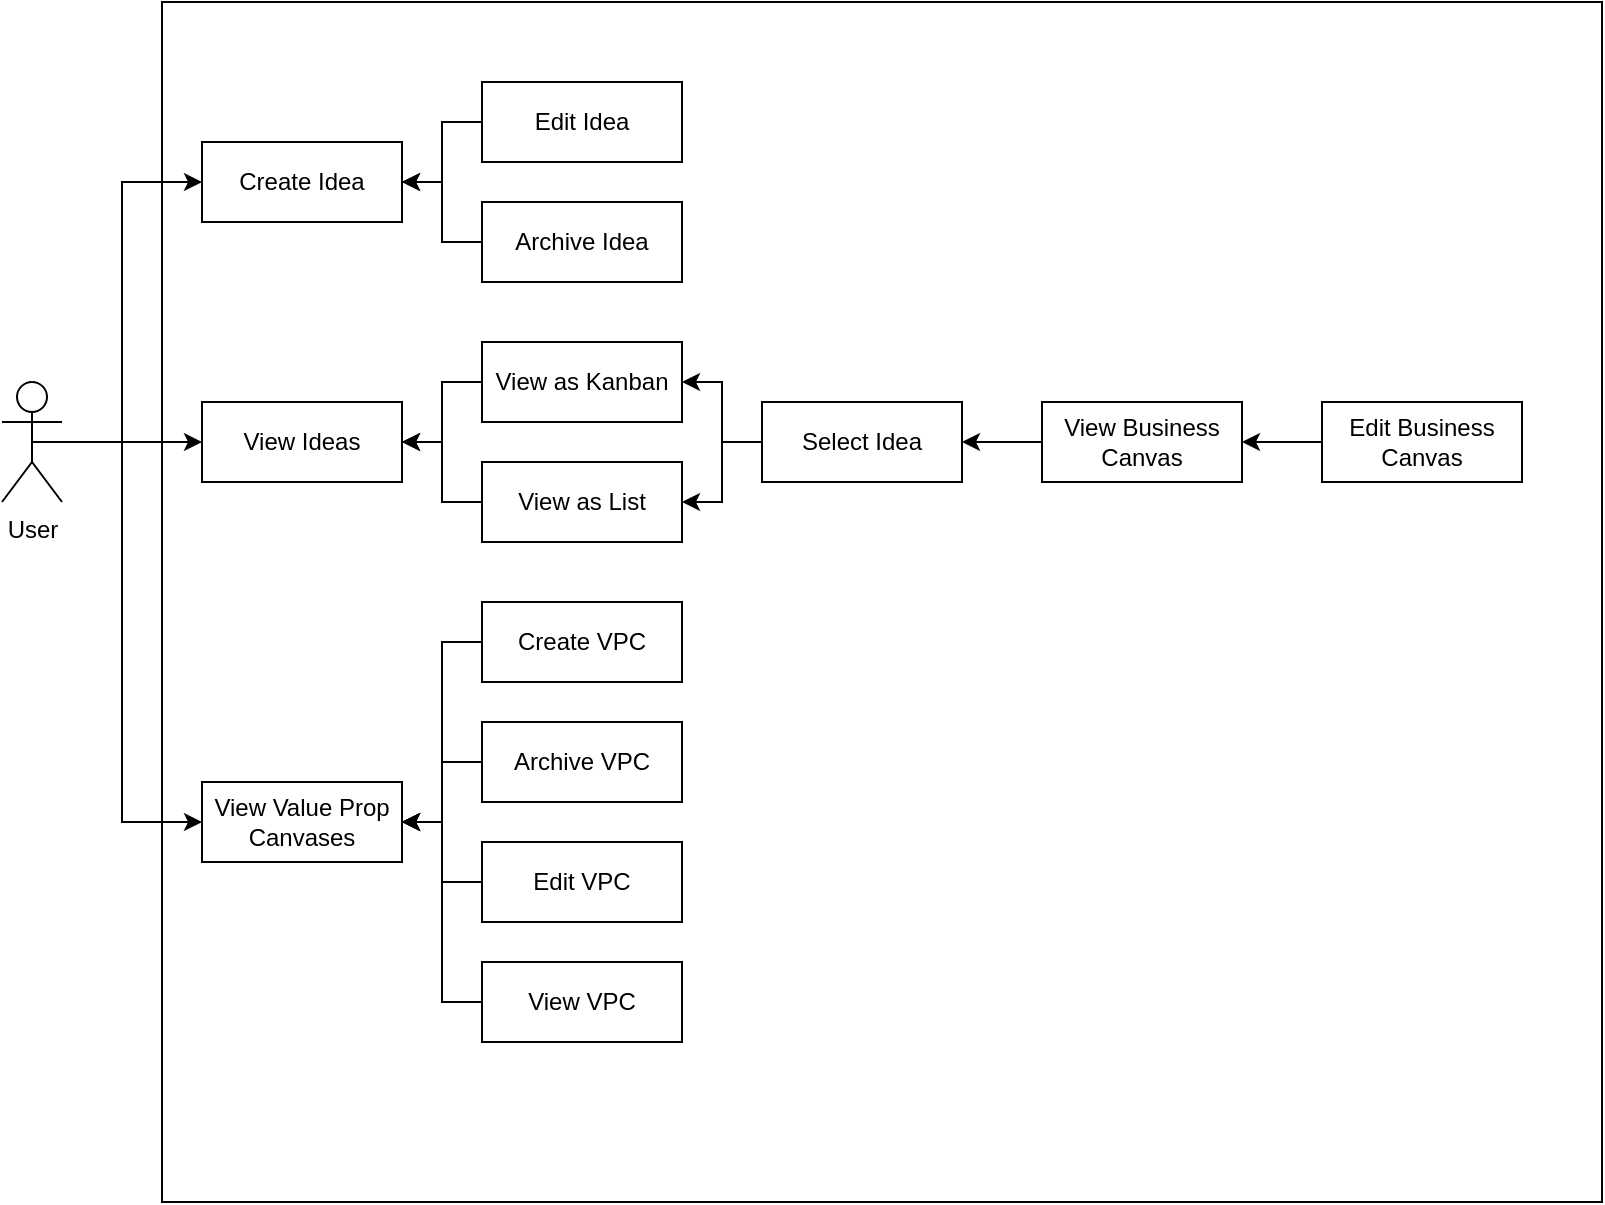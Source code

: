 <mxfile version="13.10.9" type="device"><diagram id="r7n5JfpGSI1VCasaiD12" name="Page-1"><mxGraphModel dx="1350" dy="802" grid="1" gridSize="10" guides="1" tooltips="1" connect="1" arrows="1" fold="1" page="1" pageScale="1" pageWidth="827" pageHeight="1169" math="0" shadow="0"><root><mxCell id="0"/><mxCell id="1" parent="0"/><mxCell id="E2Crb9AyzQqcG3KvgSIk-1" value="" style="rounded=0;whiteSpace=wrap;html=1;" vertex="1" parent="1"><mxGeometry x="90" y="40" width="720" height="600" as="geometry"/></mxCell><mxCell id="E2Crb9AyzQqcG3KvgSIk-24" style="edgeStyle=orthogonalEdgeStyle;rounded=0;orthogonalLoop=1;jettySize=auto;html=1;entryX=0;entryY=0.5;entryDx=0;entryDy=0;" edge="1" parent="1" source="E2Crb9AyzQqcG3KvgSIk-2" target="E2Crb9AyzQqcG3KvgSIk-15"><mxGeometry relative="1" as="geometry"/></mxCell><mxCell id="E2Crb9AyzQqcG3KvgSIk-31" style="edgeStyle=orthogonalEdgeStyle;rounded=0;orthogonalLoop=1;jettySize=auto;html=1;exitX=0.5;exitY=0.5;exitDx=0;exitDy=0;exitPerimeter=0;entryX=0;entryY=0.5;entryDx=0;entryDy=0;" edge="1" parent="1" source="E2Crb9AyzQqcG3KvgSIk-2" target="E2Crb9AyzQqcG3KvgSIk-28"><mxGeometry relative="1" as="geometry"><Array as="points"><mxPoint x="70" y="260"/><mxPoint x="70" y="450"/></Array></mxGeometry></mxCell><mxCell id="E2Crb9AyzQqcG3KvgSIk-32" style="edgeStyle=orthogonalEdgeStyle;rounded=0;orthogonalLoop=1;jettySize=auto;html=1;exitX=0.5;exitY=0.5;exitDx=0;exitDy=0;exitPerimeter=0;entryX=0;entryY=0.5;entryDx=0;entryDy=0;" edge="1" parent="1" source="E2Crb9AyzQqcG3KvgSIk-2" target="E2Crb9AyzQqcG3KvgSIk-5"><mxGeometry relative="1" as="geometry"><Array as="points"><mxPoint x="70" y="260"/><mxPoint x="70" y="130"/></Array></mxGeometry></mxCell><mxCell id="E2Crb9AyzQqcG3KvgSIk-2" value="User" style="shape=umlActor;verticalLabelPosition=bottom;verticalAlign=top;html=1;outlineConnect=0;" vertex="1" parent="1"><mxGeometry x="10" y="230" width="30" height="60" as="geometry"/></mxCell><mxCell id="E2Crb9AyzQqcG3KvgSIk-5" value="Create Idea" style="rounded=0;whiteSpace=wrap;html=1;" vertex="1" parent="1"><mxGeometry x="110" y="110" width="100" height="40" as="geometry"/></mxCell><mxCell id="E2Crb9AyzQqcG3KvgSIk-10" style="edgeStyle=orthogonalEdgeStyle;rounded=0;orthogonalLoop=1;jettySize=auto;html=1;exitX=0;exitY=0.5;exitDx=0;exitDy=0;entryX=1;entryY=0.5;entryDx=0;entryDy=0;" edge="1" parent="1" source="E2Crb9AyzQqcG3KvgSIk-6" target="E2Crb9AyzQqcG3KvgSIk-5"><mxGeometry relative="1" as="geometry"/></mxCell><mxCell id="E2Crb9AyzQqcG3KvgSIk-6" value="Edit Idea" style="rounded=0;whiteSpace=wrap;html=1;" vertex="1" parent="1"><mxGeometry x="250" y="80" width="100" height="40" as="geometry"/></mxCell><mxCell id="E2Crb9AyzQqcG3KvgSIk-13" style="edgeStyle=orthogonalEdgeStyle;rounded=0;orthogonalLoop=1;jettySize=auto;html=1;exitX=0;exitY=0.5;exitDx=0;exitDy=0;entryX=1;entryY=0.5;entryDx=0;entryDy=0;" edge="1" parent="1" source="E2Crb9AyzQqcG3KvgSIk-8" target="E2Crb9AyzQqcG3KvgSIk-5"><mxGeometry relative="1" as="geometry"/></mxCell><mxCell id="E2Crb9AyzQqcG3KvgSIk-8" value="Archive Idea" style="rounded=0;whiteSpace=wrap;html=1;" vertex="1" parent="1"><mxGeometry x="250" y="140" width="100" height="40" as="geometry"/></mxCell><mxCell id="E2Crb9AyzQqcG3KvgSIk-15" value="View Ideas" style="rounded=0;whiteSpace=wrap;html=1;" vertex="1" parent="1"><mxGeometry x="110" y="240" width="100" height="40" as="geometry"/></mxCell><mxCell id="E2Crb9AyzQqcG3KvgSIk-21" style="edgeStyle=orthogonalEdgeStyle;rounded=0;orthogonalLoop=1;jettySize=auto;html=1;exitX=0;exitY=0.5;exitDx=0;exitDy=0;" edge="1" parent="1" source="E2Crb9AyzQqcG3KvgSIk-16" target="E2Crb9AyzQqcG3KvgSIk-15"><mxGeometry relative="1" as="geometry"/></mxCell><mxCell id="E2Crb9AyzQqcG3KvgSIk-16" value="View as Kanban" style="rounded=0;whiteSpace=wrap;html=1;" vertex="1" parent="1"><mxGeometry x="250" y="210" width="100" height="40" as="geometry"/></mxCell><mxCell id="E2Crb9AyzQqcG3KvgSIk-23" style="edgeStyle=orthogonalEdgeStyle;rounded=0;orthogonalLoop=1;jettySize=auto;html=1;exitX=0;exitY=0.5;exitDx=0;exitDy=0;entryX=1;entryY=0.5;entryDx=0;entryDy=0;" edge="1" parent="1" source="E2Crb9AyzQqcG3KvgSIk-17" target="E2Crb9AyzQqcG3KvgSIk-15"><mxGeometry relative="1" as="geometry"/></mxCell><mxCell id="E2Crb9AyzQqcG3KvgSIk-17" value="View as List" style="rounded=0;whiteSpace=wrap;html=1;" vertex="1" parent="1"><mxGeometry x="250" y="270" width="100" height="40" as="geometry"/></mxCell><mxCell id="E2Crb9AyzQqcG3KvgSIk-19" style="edgeStyle=orthogonalEdgeStyle;rounded=0;orthogonalLoop=1;jettySize=auto;html=1;exitX=0;exitY=0.5;exitDx=0;exitDy=0;entryX=1;entryY=0.5;entryDx=0;entryDy=0;" edge="1" parent="1" source="E2Crb9AyzQqcG3KvgSIk-18" target="E2Crb9AyzQqcG3KvgSIk-16"><mxGeometry relative="1" as="geometry"/></mxCell><mxCell id="E2Crb9AyzQqcG3KvgSIk-20" style="edgeStyle=orthogonalEdgeStyle;rounded=0;orthogonalLoop=1;jettySize=auto;html=1;exitX=0;exitY=0.5;exitDx=0;exitDy=0;entryX=1;entryY=0.5;entryDx=0;entryDy=0;" edge="1" parent="1" source="E2Crb9AyzQqcG3KvgSIk-18" target="E2Crb9AyzQqcG3KvgSIk-17"><mxGeometry relative="1" as="geometry"/></mxCell><mxCell id="E2Crb9AyzQqcG3KvgSIk-18" value="Select Idea" style="rounded=0;whiteSpace=wrap;html=1;" vertex="1" parent="1"><mxGeometry x="390" y="240" width="100" height="40" as="geometry"/></mxCell><mxCell id="E2Crb9AyzQqcG3KvgSIk-44" style="edgeStyle=orthogonalEdgeStyle;rounded=0;orthogonalLoop=1;jettySize=auto;html=1;exitX=0;exitY=0.5;exitDx=0;exitDy=0;entryX=1;entryY=0.5;entryDx=0;entryDy=0;" edge="1" parent="1" source="E2Crb9AyzQqcG3KvgSIk-25" target="E2Crb9AyzQqcG3KvgSIk-18"><mxGeometry relative="1" as="geometry"/></mxCell><mxCell id="E2Crb9AyzQqcG3KvgSIk-25" value="View Business Canvas" style="rounded=0;whiteSpace=wrap;html=1;" vertex="1" parent="1"><mxGeometry x="530" y="240" width="100" height="40" as="geometry"/></mxCell><mxCell id="E2Crb9AyzQqcG3KvgSIk-45" style="edgeStyle=orthogonalEdgeStyle;rounded=0;orthogonalLoop=1;jettySize=auto;html=1;exitX=0;exitY=0.5;exitDx=0;exitDy=0;entryX=1;entryY=0.5;entryDx=0;entryDy=0;" edge="1" parent="1" source="E2Crb9AyzQqcG3KvgSIk-26" target="E2Crb9AyzQqcG3KvgSIk-25"><mxGeometry relative="1" as="geometry"/></mxCell><mxCell id="E2Crb9AyzQqcG3KvgSIk-26" value="Edit Business Canvas" style="rounded=0;whiteSpace=wrap;html=1;" vertex="1" parent="1"><mxGeometry x="670" y="240" width="100" height="40" as="geometry"/></mxCell><mxCell id="E2Crb9AyzQqcG3KvgSIk-33" style="edgeStyle=orthogonalEdgeStyle;rounded=0;orthogonalLoop=1;jettySize=auto;html=1;exitX=0;exitY=0.5;exitDx=0;exitDy=0;entryX=1;entryY=0.5;entryDx=0;entryDy=0;" edge="1" parent="1" source="E2Crb9AyzQqcG3KvgSIk-27" target="E2Crb9AyzQqcG3KvgSIk-28"><mxGeometry relative="1" as="geometry"/></mxCell><mxCell id="E2Crb9AyzQqcG3KvgSIk-27" value="Create VPC" style="rounded=0;whiteSpace=wrap;html=1;" vertex="1" parent="1"><mxGeometry x="250" y="340" width="100" height="40" as="geometry"/></mxCell><mxCell id="E2Crb9AyzQqcG3KvgSIk-28" value="View Value Prop Canvases" style="rounded=0;whiteSpace=wrap;html=1;" vertex="1" parent="1"><mxGeometry x="110" y="430" width="100" height="40" as="geometry"/></mxCell><mxCell id="E2Crb9AyzQqcG3KvgSIk-41" style="edgeStyle=orthogonalEdgeStyle;rounded=0;orthogonalLoop=1;jettySize=auto;html=1;exitX=0;exitY=0.5;exitDx=0;exitDy=0;entryX=1;entryY=0.5;entryDx=0;entryDy=0;" edge="1" parent="1" source="E2Crb9AyzQqcG3KvgSIk-29" target="E2Crb9AyzQqcG3KvgSIk-28"><mxGeometry relative="1" as="geometry"/></mxCell><mxCell id="E2Crb9AyzQqcG3KvgSIk-29" value="Edit VPC" style="rounded=0;whiteSpace=wrap;html=1;" vertex="1" parent="1"><mxGeometry x="250" y="460" width="100" height="40" as="geometry"/></mxCell><mxCell id="E2Crb9AyzQqcG3KvgSIk-39" style="edgeStyle=orthogonalEdgeStyle;rounded=0;orthogonalLoop=1;jettySize=auto;html=1;exitX=0;exitY=0.5;exitDx=0;exitDy=0;entryX=1;entryY=0.5;entryDx=0;entryDy=0;" edge="1" parent="1" source="E2Crb9AyzQqcG3KvgSIk-30" target="E2Crb9AyzQqcG3KvgSIk-28"><mxGeometry relative="1" as="geometry"/></mxCell><mxCell id="E2Crb9AyzQqcG3KvgSIk-30" value="Archive VPC" style="rounded=0;whiteSpace=wrap;html=1;" vertex="1" parent="1"><mxGeometry x="250" y="400" width="100" height="40" as="geometry"/></mxCell><mxCell id="E2Crb9AyzQqcG3KvgSIk-42" style="edgeStyle=orthogonalEdgeStyle;rounded=0;orthogonalLoop=1;jettySize=auto;html=1;exitX=0;exitY=0.5;exitDx=0;exitDy=0;entryX=1;entryY=0.5;entryDx=0;entryDy=0;" edge="1" parent="1" source="E2Crb9AyzQqcG3KvgSIk-37" target="E2Crb9AyzQqcG3KvgSIk-28"><mxGeometry relative="1" as="geometry"/></mxCell><mxCell id="E2Crb9AyzQqcG3KvgSIk-37" value="View VPC" style="rounded=0;whiteSpace=wrap;html=1;" vertex="1" parent="1"><mxGeometry x="250" y="520" width="100" height="40" as="geometry"/></mxCell></root></mxGraphModel></diagram></mxfile>